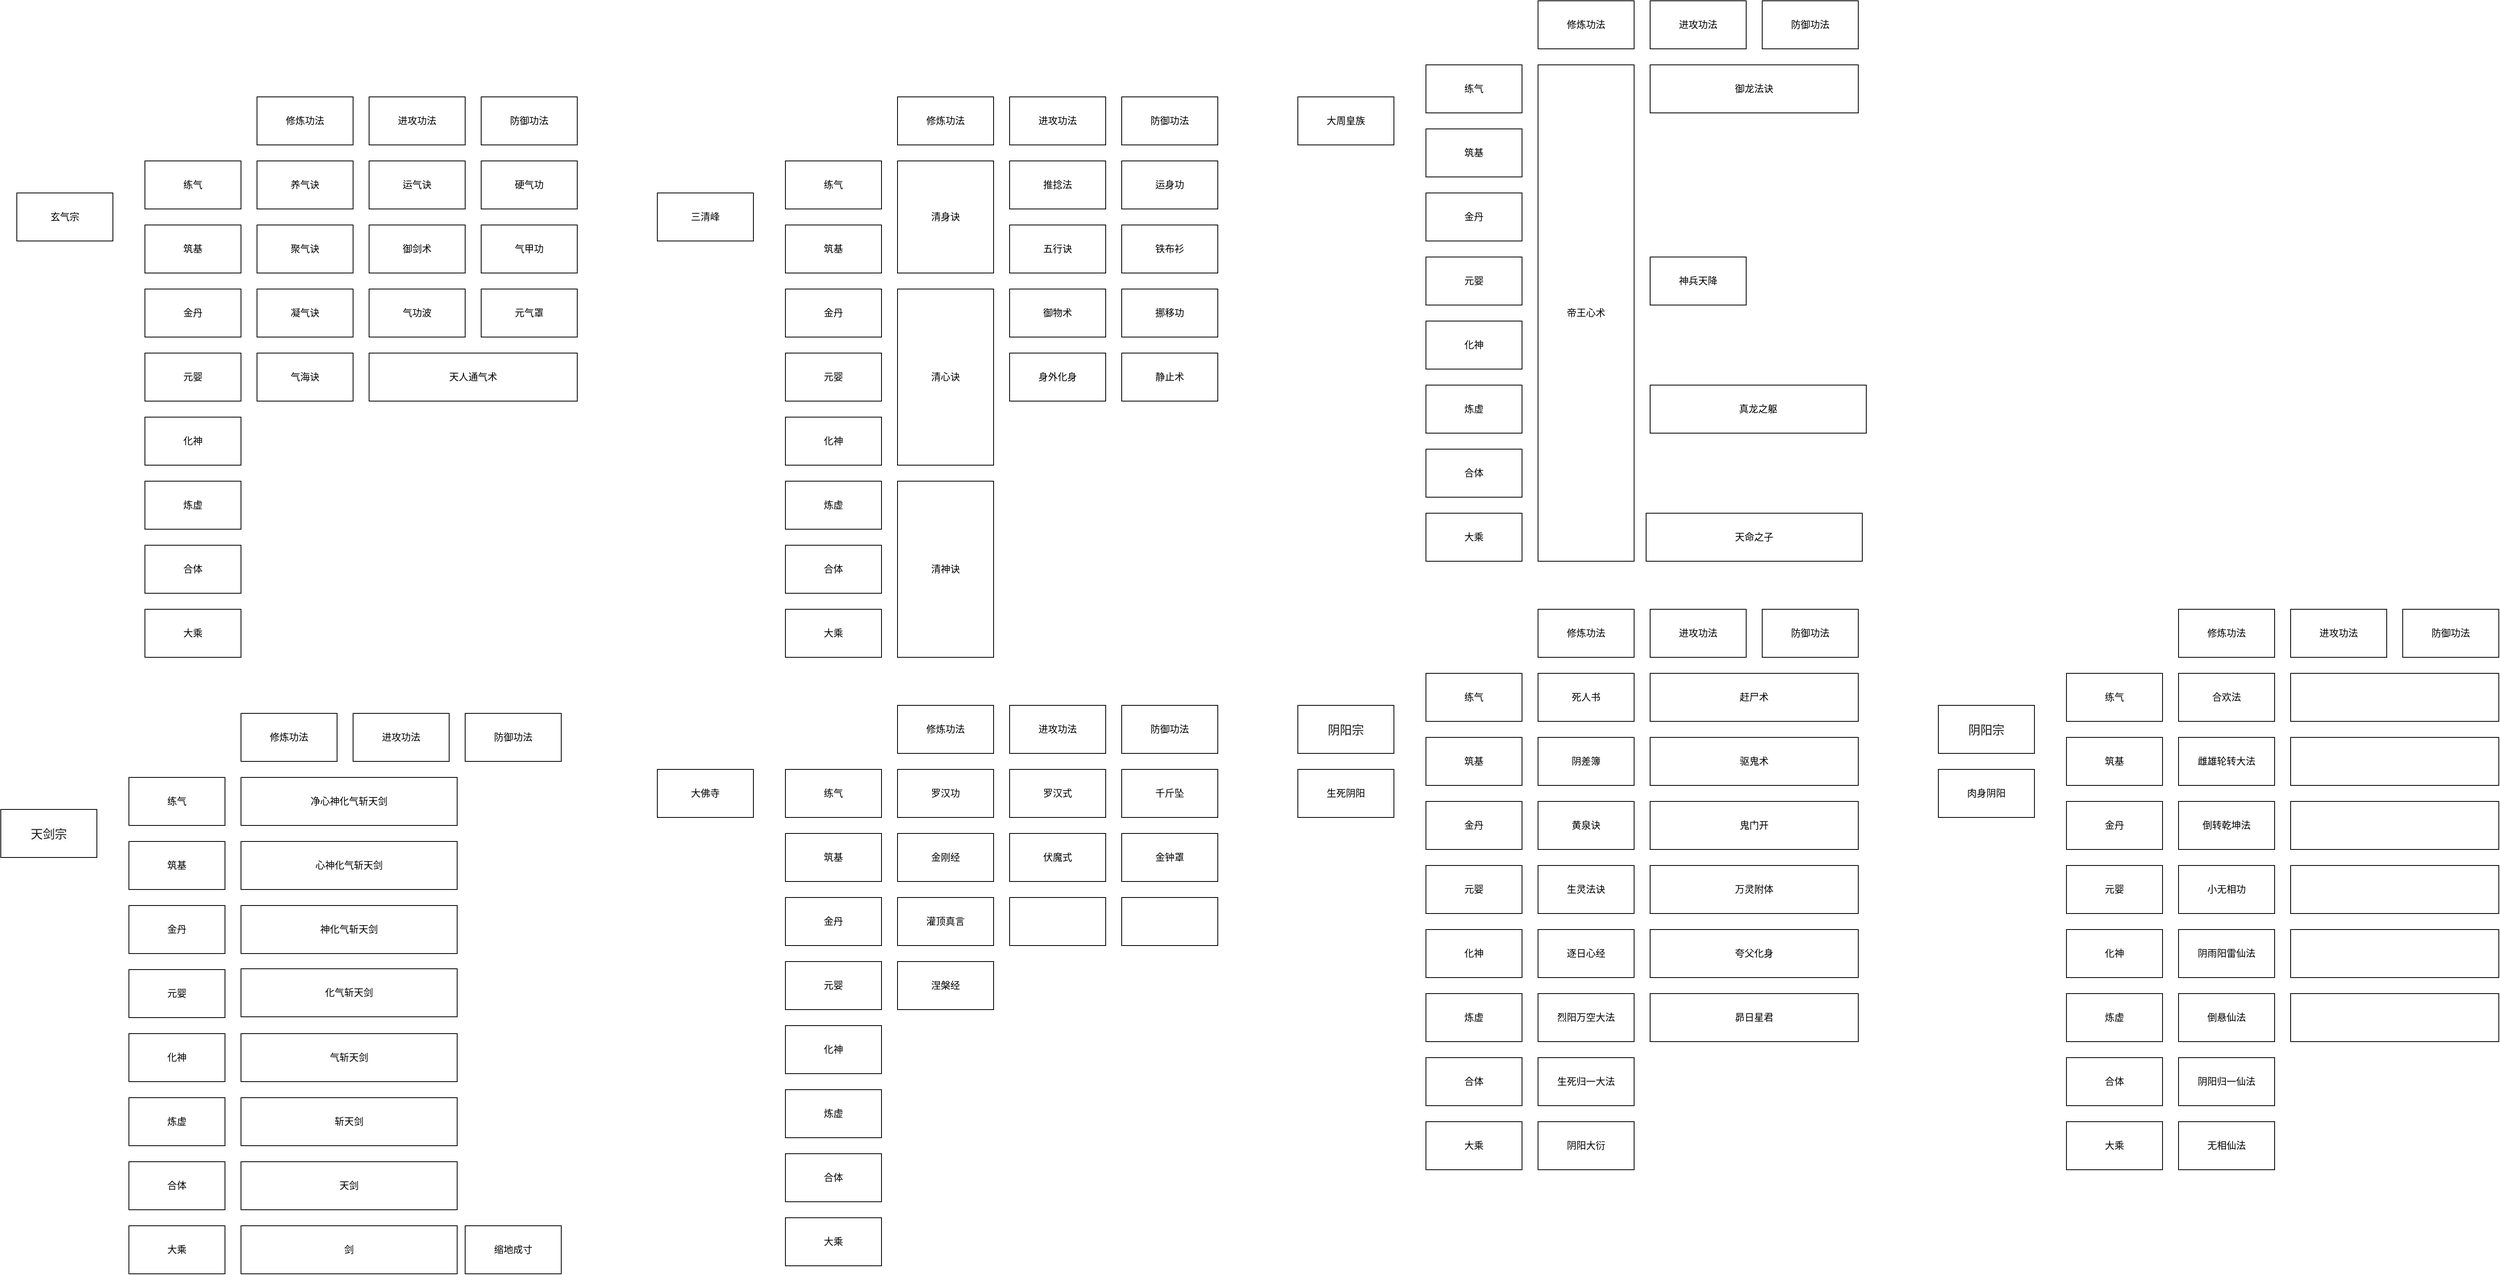 <mxfile version="16.5.1" type="device"><diagram id="92q2BWoxsPGrW1N8qf2C" name="第 1 页"><mxGraphModel dx="1929" dy="1914" grid="1" gridSize="10" guides="1" tooltips="1" connect="1" arrows="1" fold="1" page="1" pageScale="1" pageWidth="827" pageHeight="1169" math="0" shadow="0"><root><mxCell id="0"/><mxCell id="1" parent="0"/><mxCell id="Y3WGLjyM90ioVc8jtcTb-1" value="玄气宗" style="rounded=0;whiteSpace=wrap;html=1;" parent="1" vertex="1"><mxGeometry x="10" y="200" width="120" height="60" as="geometry"/></mxCell><mxCell id="Y3WGLjyM90ioVc8jtcTb-2" value="养气诀" style="rounded=0;whiteSpace=wrap;html=1;" parent="1" vertex="1"><mxGeometry x="310" y="160" width="120" height="60" as="geometry"/></mxCell><mxCell id="Y3WGLjyM90ioVc8jtcTb-3" value="修炼功法" style="rounded=0;whiteSpace=wrap;html=1;" parent="1" vertex="1"><mxGeometry x="310" y="80" width="120" height="60" as="geometry"/></mxCell><mxCell id="Y3WGLjyM90ioVc8jtcTb-4" value="进攻功法" style="rounded=0;whiteSpace=wrap;html=1;" parent="1" vertex="1"><mxGeometry x="450" y="80" width="120" height="60" as="geometry"/></mxCell><mxCell id="Y3WGLjyM90ioVc8jtcTb-5" value="凝气诀" style="rounded=0;whiteSpace=wrap;html=1;" parent="1" vertex="1"><mxGeometry x="310" y="320" width="120" height="60" as="geometry"/></mxCell><mxCell id="Y3WGLjyM90ioVc8jtcTb-6" value="运气诀" style="rounded=0;whiteSpace=wrap;html=1;" parent="1" vertex="1"><mxGeometry x="450" y="160" width="120" height="60" as="geometry"/></mxCell><mxCell id="Y3WGLjyM90ioVc8jtcTb-7" value="御剑术" style="rounded=0;whiteSpace=wrap;html=1;" parent="1" vertex="1"><mxGeometry x="450" y="240" width="120" height="60" as="geometry"/></mxCell><mxCell id="Y3WGLjyM90ioVc8jtcTb-8" value="聚气诀" style="rounded=0;whiteSpace=wrap;html=1;" parent="1" vertex="1"><mxGeometry x="310" y="240" width="120" height="60" as="geometry"/></mxCell><mxCell id="Y3WGLjyM90ioVc8jtcTb-9" value="气功波" style="rounded=0;whiteSpace=wrap;html=1;" parent="1" vertex="1"><mxGeometry x="450" y="320" width="120" height="60" as="geometry"/></mxCell><mxCell id="Y3WGLjyM90ioVc8jtcTb-16" value="炼虚" style="rounded=0;whiteSpace=wrap;html=1;" parent="1" vertex="1"><mxGeometry x="170" y="560" width="120" height="60" as="geometry"/></mxCell><mxCell id="Y3WGLjyM90ioVc8jtcTb-17" value="合体" style="rounded=0;whiteSpace=wrap;html=1;" parent="1" vertex="1"><mxGeometry x="170" y="640" width="120" height="60" as="geometry"/></mxCell><mxCell id="Y3WGLjyM90ioVc8jtcTb-18" value="大乘" style="rounded=0;whiteSpace=wrap;html=1;" parent="1" vertex="1"><mxGeometry x="170" y="720" width="120" height="60" as="geometry"/></mxCell><mxCell id="Y3WGLjyM90ioVc8jtcTb-19" value="练气" style="rounded=0;whiteSpace=wrap;html=1;" parent="1" vertex="1"><mxGeometry x="170" y="160" width="120" height="60" as="geometry"/></mxCell><mxCell id="Y3WGLjyM90ioVc8jtcTb-20" value="筑基" style="rounded=0;whiteSpace=wrap;html=1;" parent="1" vertex="1"><mxGeometry x="170" y="240" width="120" height="60" as="geometry"/></mxCell><mxCell id="Y3WGLjyM90ioVc8jtcTb-21" value="金丹" style="rounded=0;whiteSpace=wrap;html=1;" parent="1" vertex="1"><mxGeometry x="170" y="320" width="120" height="60" as="geometry"/></mxCell><mxCell id="Y3WGLjyM90ioVc8jtcTb-22" value="元婴" style="rounded=0;whiteSpace=wrap;html=1;" parent="1" vertex="1"><mxGeometry x="170" y="400" width="120" height="60" as="geometry"/></mxCell><mxCell id="Y3WGLjyM90ioVc8jtcTb-23" value="化神" style="rounded=0;whiteSpace=wrap;html=1;" parent="1" vertex="1"><mxGeometry x="170" y="480" width="120" height="60" as="geometry"/></mxCell><mxCell id="Y3WGLjyM90ioVc8jtcTb-28" value="气海诀" style="rounded=0;whiteSpace=wrap;html=1;" parent="1" vertex="1"><mxGeometry x="310" y="400" width="120" height="60" as="geometry"/></mxCell><mxCell id="Y3WGLjyM90ioVc8jtcTb-29" value="天人通气术" style="rounded=0;whiteSpace=wrap;html=1;" parent="1" vertex="1"><mxGeometry x="450" y="400" width="260" height="60" as="geometry"/></mxCell><mxCell id="Y3WGLjyM90ioVc8jtcTb-30" value="元气罩" style="rounded=0;whiteSpace=wrap;html=1;" parent="1" vertex="1"><mxGeometry x="590" y="320" width="120" height="60" as="geometry"/></mxCell><mxCell id="Y3WGLjyM90ioVc8jtcTb-31" value="硬气功" style="rounded=0;whiteSpace=wrap;html=1;" parent="1" vertex="1"><mxGeometry x="590" y="160" width="120" height="60" as="geometry"/></mxCell><mxCell id="Y3WGLjyM90ioVc8jtcTb-32" value="防御功法" style="rounded=0;whiteSpace=wrap;html=1;" parent="1" vertex="1"><mxGeometry x="590" y="80" width="120" height="60" as="geometry"/></mxCell><mxCell id="Y3WGLjyM90ioVc8jtcTb-33" value="气甲功" style="rounded=0;whiteSpace=wrap;html=1;" parent="1" vertex="1"><mxGeometry x="590" y="240" width="120" height="60" as="geometry"/></mxCell><mxCell id="Y3WGLjyM90ioVc8jtcTb-34" value="&lt;span style=&quot;color: rgb(29 , 28 , 29) ; font-size: 15px ; text-align: left ; background-color: rgb(248 , 248 , 248)&quot;&gt;天剑宗&lt;/span&gt;" style="rounded=0;whiteSpace=wrap;html=1;" parent="1" vertex="1"><mxGeometry x="-10" y="970" width="120" height="60" as="geometry"/></mxCell><mxCell id="Y3WGLjyM90ioVc8jtcTb-36" value="修炼功法" style="rounded=0;whiteSpace=wrap;html=1;" parent="1" vertex="1"><mxGeometry x="290" y="850" width="120" height="60" as="geometry"/></mxCell><mxCell id="Y3WGLjyM90ioVc8jtcTb-37" value="进攻功法" style="rounded=0;whiteSpace=wrap;html=1;" parent="1" vertex="1"><mxGeometry x="430" y="850" width="120" height="60" as="geometry"/></mxCell><mxCell id="Y3WGLjyM90ioVc8jtcTb-43" value="炼虚" style="rounded=0;whiteSpace=wrap;html=1;" parent="1" vertex="1"><mxGeometry x="150" y="1330" width="120" height="60" as="geometry"/></mxCell><mxCell id="Y3WGLjyM90ioVc8jtcTb-44" value="合体" style="rounded=0;whiteSpace=wrap;html=1;" parent="1" vertex="1"><mxGeometry x="150" y="1410" width="120" height="60" as="geometry"/></mxCell><mxCell id="Y3WGLjyM90ioVc8jtcTb-45" value="大乘" style="rounded=0;whiteSpace=wrap;html=1;" parent="1" vertex="1"><mxGeometry x="150" y="1490" width="120" height="60" as="geometry"/></mxCell><mxCell id="Y3WGLjyM90ioVc8jtcTb-46" value="练气" style="rounded=0;whiteSpace=wrap;html=1;" parent="1" vertex="1"><mxGeometry x="150" y="930" width="120" height="60" as="geometry"/></mxCell><mxCell id="Y3WGLjyM90ioVc8jtcTb-47" value="筑基" style="rounded=0;whiteSpace=wrap;html=1;" parent="1" vertex="1"><mxGeometry x="150" y="1010" width="120" height="60" as="geometry"/></mxCell><mxCell id="Y3WGLjyM90ioVc8jtcTb-48" value="金丹" style="rounded=0;whiteSpace=wrap;html=1;" parent="1" vertex="1"><mxGeometry x="150" y="1090" width="120" height="60" as="geometry"/></mxCell><mxCell id="Y3WGLjyM90ioVc8jtcTb-49" value="元婴" style="rounded=0;whiteSpace=wrap;html=1;" parent="1" vertex="1"><mxGeometry x="150" y="1170" width="120" height="60" as="geometry"/></mxCell><mxCell id="Y3WGLjyM90ioVc8jtcTb-50" value="化神" style="rounded=0;whiteSpace=wrap;html=1;" parent="1" vertex="1"><mxGeometry x="150" y="1250" width="120" height="60" as="geometry"/></mxCell><mxCell id="Y3WGLjyM90ioVc8jtcTb-55" value="防御功法" style="rounded=0;whiteSpace=wrap;html=1;" parent="1" vertex="1"><mxGeometry x="570" y="850" width="120" height="60" as="geometry"/></mxCell><mxCell id="Y3WGLjyM90ioVc8jtcTb-57" value="剑" style="rounded=0;whiteSpace=wrap;html=1;" parent="1" vertex="1"><mxGeometry x="290" y="1490" width="270" height="60" as="geometry"/></mxCell><mxCell id="Y3WGLjyM90ioVc8jtcTb-58" value="天剑" style="rounded=0;whiteSpace=wrap;html=1;" parent="1" vertex="1"><mxGeometry x="290" y="1410" width="270" height="60" as="geometry"/></mxCell><mxCell id="Y3WGLjyM90ioVc8jtcTb-59" value="斩天剑" style="rounded=0;whiteSpace=wrap;html=1;" parent="1" vertex="1"><mxGeometry x="290" y="1330" width="270" height="60" as="geometry"/></mxCell><mxCell id="Y3WGLjyM90ioVc8jtcTb-60" value="气斩天剑" style="rounded=0;whiteSpace=wrap;html=1;" parent="1" vertex="1"><mxGeometry x="290" y="1250" width="270" height="60" as="geometry"/></mxCell><mxCell id="Y3WGLjyM90ioVc8jtcTb-61" value="化气斩天剑" style="rounded=0;whiteSpace=wrap;html=1;" parent="1" vertex="1"><mxGeometry x="290" y="1169" width="270" height="60" as="geometry"/></mxCell><mxCell id="Y3WGLjyM90ioVc8jtcTb-62" value="神化气斩天剑" style="rounded=0;whiteSpace=wrap;html=1;" parent="1" vertex="1"><mxGeometry x="290" y="1090" width="270" height="60" as="geometry"/></mxCell><mxCell id="Y3WGLjyM90ioVc8jtcTb-64" value="心神化气斩天剑" style="rounded=0;whiteSpace=wrap;html=1;" parent="1" vertex="1"><mxGeometry x="290" y="1010" width="270" height="60" as="geometry"/></mxCell><mxCell id="Y3WGLjyM90ioVc8jtcTb-65" value="净心神化气斩天剑" style="rounded=0;whiteSpace=wrap;html=1;" parent="1" vertex="1"><mxGeometry x="290" y="930" width="270" height="60" as="geometry"/></mxCell><mxCell id="Y3WGLjyM90ioVc8jtcTb-66" value="三清峰" style="rounded=0;whiteSpace=wrap;html=1;" parent="1" vertex="1"><mxGeometry x="810" y="200" width="120" height="60" as="geometry"/></mxCell><mxCell id="Y3WGLjyM90ioVc8jtcTb-67" value="清身诀" style="rounded=0;whiteSpace=wrap;html=1;" parent="1" vertex="1"><mxGeometry x="1110" y="160" width="120" height="140" as="geometry"/></mxCell><mxCell id="Y3WGLjyM90ioVc8jtcTb-68" value="修炼功法" style="rounded=0;whiteSpace=wrap;html=1;" parent="1" vertex="1"><mxGeometry x="1110" y="80" width="120" height="60" as="geometry"/></mxCell><mxCell id="Y3WGLjyM90ioVc8jtcTb-69" value="进攻功法" style="rounded=0;whiteSpace=wrap;html=1;" parent="1" vertex="1"><mxGeometry x="1250" y="80" width="120" height="60" as="geometry"/></mxCell><mxCell id="Y3WGLjyM90ioVc8jtcTb-75" value="炼虚" style="rounded=0;whiteSpace=wrap;html=1;" parent="1" vertex="1"><mxGeometry x="970" y="560" width="120" height="60" as="geometry"/></mxCell><mxCell id="Y3WGLjyM90ioVc8jtcTb-76" value="合体" style="rounded=0;whiteSpace=wrap;html=1;" parent="1" vertex="1"><mxGeometry x="970" y="640" width="120" height="60" as="geometry"/></mxCell><mxCell id="Y3WGLjyM90ioVc8jtcTb-77" value="大乘" style="rounded=0;whiteSpace=wrap;html=1;" parent="1" vertex="1"><mxGeometry x="970" y="720" width="120" height="60" as="geometry"/></mxCell><mxCell id="Y3WGLjyM90ioVc8jtcTb-78" value="练气" style="rounded=0;whiteSpace=wrap;html=1;" parent="1" vertex="1"><mxGeometry x="970" y="160" width="120" height="60" as="geometry"/></mxCell><mxCell id="Y3WGLjyM90ioVc8jtcTb-79" value="筑基" style="rounded=0;whiteSpace=wrap;html=1;" parent="1" vertex="1"><mxGeometry x="970" y="240" width="120" height="60" as="geometry"/></mxCell><mxCell id="Y3WGLjyM90ioVc8jtcTb-80" value="金丹" style="rounded=0;whiteSpace=wrap;html=1;" parent="1" vertex="1"><mxGeometry x="970" y="320" width="120" height="60" as="geometry"/></mxCell><mxCell id="Y3WGLjyM90ioVc8jtcTb-81" value="元婴" style="rounded=0;whiteSpace=wrap;html=1;" parent="1" vertex="1"><mxGeometry x="970" y="400" width="120" height="60" as="geometry"/></mxCell><mxCell id="Y3WGLjyM90ioVc8jtcTb-82" value="化神" style="rounded=0;whiteSpace=wrap;html=1;" parent="1" vertex="1"><mxGeometry x="970" y="480" width="120" height="60" as="geometry"/></mxCell><mxCell id="Y3WGLjyM90ioVc8jtcTb-83" value="清心诀" style="rounded=0;whiteSpace=wrap;html=1;" parent="1" vertex="1"><mxGeometry x="1110" y="320" width="120" height="220" as="geometry"/></mxCell><mxCell id="Y3WGLjyM90ioVc8jtcTb-87" value="防御功法" style="rounded=0;whiteSpace=wrap;html=1;" parent="1" vertex="1"><mxGeometry x="1390" y="80" width="120" height="60" as="geometry"/></mxCell><mxCell id="Y3WGLjyM90ioVc8jtcTb-89" value="清神诀" style="rounded=0;whiteSpace=wrap;html=1;" parent="1" vertex="1"><mxGeometry x="1110" y="560" width="120" height="220" as="geometry"/></mxCell><mxCell id="Y3WGLjyM90ioVc8jtcTb-90" value="推捻法" style="rounded=0;whiteSpace=wrap;html=1;" parent="1" vertex="1"><mxGeometry x="1250" y="160" width="120" height="60" as="geometry"/></mxCell><mxCell id="Y3WGLjyM90ioVc8jtcTb-91" value="运身功" style="rounded=0;whiteSpace=wrap;html=1;" parent="1" vertex="1"><mxGeometry x="1390" y="160" width="120" height="60" as="geometry"/></mxCell><mxCell id="Y3WGLjyM90ioVc8jtcTb-92" value="五行诀" style="rounded=0;whiteSpace=wrap;html=1;" parent="1" vertex="1"><mxGeometry x="1250" y="240" width="120" height="60" as="geometry"/></mxCell><mxCell id="Y3WGLjyM90ioVc8jtcTb-93" value="铁布衫" style="rounded=0;whiteSpace=wrap;html=1;" parent="1" vertex="1"><mxGeometry x="1390" y="240" width="120" height="60" as="geometry"/></mxCell><mxCell id="Y3WGLjyM90ioVc8jtcTb-94" value="御物术" style="rounded=0;whiteSpace=wrap;html=1;" parent="1" vertex="1"><mxGeometry x="1250" y="320" width="120" height="60" as="geometry"/></mxCell><mxCell id="Y3WGLjyM90ioVc8jtcTb-95" value="挪移功" style="rounded=0;whiteSpace=wrap;html=1;" parent="1" vertex="1"><mxGeometry x="1390" y="320" width="120" height="60" as="geometry"/></mxCell><mxCell id="Y3WGLjyM90ioVc8jtcTb-96" value="身外化身" style="rounded=0;whiteSpace=wrap;html=1;" parent="1" vertex="1"><mxGeometry x="1250" y="400" width="120" height="60" as="geometry"/></mxCell><mxCell id="Y3WGLjyM90ioVc8jtcTb-97" value="静止术" style="rounded=0;whiteSpace=wrap;html=1;" parent="1" vertex="1"><mxGeometry x="1390" y="400" width="120" height="60" as="geometry"/></mxCell><mxCell id="Y3WGLjyM90ioVc8jtcTb-98" value="大佛寺" style="rounded=0;whiteSpace=wrap;html=1;" parent="1" vertex="1"><mxGeometry x="810" y="920" width="120" height="60" as="geometry"/></mxCell><mxCell id="Y3WGLjyM90ioVc8jtcTb-100" value="修炼功法" style="rounded=0;whiteSpace=wrap;html=1;" parent="1" vertex="1"><mxGeometry x="1110" y="840" width="120" height="60" as="geometry"/></mxCell><mxCell id="Y3WGLjyM90ioVc8jtcTb-101" value="进攻功法" style="rounded=0;whiteSpace=wrap;html=1;" parent="1" vertex="1"><mxGeometry x="1250" y="840" width="120" height="60" as="geometry"/></mxCell><mxCell id="Y3WGLjyM90ioVc8jtcTb-107" value="炼虚" style="rounded=0;whiteSpace=wrap;html=1;" parent="1" vertex="1"><mxGeometry x="970" y="1320" width="120" height="60" as="geometry"/></mxCell><mxCell id="Y3WGLjyM90ioVc8jtcTb-108" value="合体" style="rounded=0;whiteSpace=wrap;html=1;" parent="1" vertex="1"><mxGeometry x="970" y="1400" width="120" height="60" as="geometry"/></mxCell><mxCell id="Y3WGLjyM90ioVc8jtcTb-109" value="大乘" style="rounded=0;whiteSpace=wrap;html=1;" parent="1" vertex="1"><mxGeometry x="970" y="1480" width="120" height="60" as="geometry"/></mxCell><mxCell id="Y3WGLjyM90ioVc8jtcTb-110" value="练气" style="rounded=0;whiteSpace=wrap;html=1;" parent="1" vertex="1"><mxGeometry x="970" y="920" width="120" height="60" as="geometry"/></mxCell><mxCell id="Y3WGLjyM90ioVc8jtcTb-111" value="筑基" style="rounded=0;whiteSpace=wrap;html=1;" parent="1" vertex="1"><mxGeometry x="970" y="1000" width="120" height="60" as="geometry"/></mxCell><mxCell id="Y3WGLjyM90ioVc8jtcTb-112" value="金丹" style="rounded=0;whiteSpace=wrap;html=1;" parent="1" vertex="1"><mxGeometry x="970" y="1080" width="120" height="60" as="geometry"/></mxCell><mxCell id="Y3WGLjyM90ioVc8jtcTb-113" value="元婴" style="rounded=0;whiteSpace=wrap;html=1;" parent="1" vertex="1"><mxGeometry x="970" y="1160" width="120" height="60" as="geometry"/></mxCell><mxCell id="Y3WGLjyM90ioVc8jtcTb-114" value="化神" style="rounded=0;whiteSpace=wrap;html=1;" parent="1" vertex="1"><mxGeometry x="970" y="1240" width="120" height="60" as="geometry"/></mxCell><mxCell id="Y3WGLjyM90ioVc8jtcTb-119" value="防御功法" style="rounded=0;whiteSpace=wrap;html=1;" parent="1" vertex="1"><mxGeometry x="1390" y="840" width="120" height="60" as="geometry"/></mxCell><mxCell id="Y3WGLjyM90ioVc8jtcTb-121" value="罗汉功" style="rounded=0;whiteSpace=wrap;html=1;" parent="1" vertex="1"><mxGeometry x="1110" y="920" width="120" height="60" as="geometry"/></mxCell><mxCell id="Y3WGLjyM90ioVc8jtcTb-122" value="金刚经" style="rounded=0;whiteSpace=wrap;html=1;" parent="1" vertex="1"><mxGeometry x="1110" y="1000" width="120" height="60" as="geometry"/></mxCell><mxCell id="Y3WGLjyM90ioVc8jtcTb-123" value="灌顶真言" style="rounded=0;whiteSpace=wrap;html=1;" parent="1" vertex="1"><mxGeometry x="1110" y="1080" width="120" height="60" as="geometry"/></mxCell><mxCell id="Y3WGLjyM90ioVc8jtcTb-124" value="涅槃经" style="rounded=0;whiteSpace=wrap;html=1;" parent="1" vertex="1"><mxGeometry x="1110" y="1160" width="120" height="60" as="geometry"/></mxCell><mxCell id="Y3WGLjyM90ioVc8jtcTb-125" value="罗汉式" style="rounded=0;whiteSpace=wrap;html=1;" parent="1" vertex="1"><mxGeometry x="1250" y="920" width="120" height="60" as="geometry"/></mxCell><mxCell id="Y3WGLjyM90ioVc8jtcTb-126" value="金钟罩" style="rounded=0;whiteSpace=wrap;html=1;" parent="1" vertex="1"><mxGeometry x="1390" y="1000" width="120" height="60" as="geometry"/></mxCell><mxCell id="Y3WGLjyM90ioVc8jtcTb-127" value="千斤坠" style="rounded=0;whiteSpace=wrap;html=1;" parent="1" vertex="1"><mxGeometry x="1390" y="920" width="120" height="60" as="geometry"/></mxCell><mxCell id="Y3WGLjyM90ioVc8jtcTb-128" value="伏魔式" style="rounded=0;whiteSpace=wrap;html=1;" parent="1" vertex="1"><mxGeometry x="1250" y="1000" width="120" height="60" as="geometry"/></mxCell><mxCell id="Y3WGLjyM90ioVc8jtcTb-129" value="" style="rounded=0;whiteSpace=wrap;html=1;" parent="1" vertex="1"><mxGeometry x="1250" y="1080" width="120" height="60" as="geometry"/></mxCell><mxCell id="Y3WGLjyM90ioVc8jtcTb-130" value="" style="rounded=0;whiteSpace=wrap;html=1;" parent="1" vertex="1"><mxGeometry x="1390" y="1080" width="120" height="60" as="geometry"/></mxCell><mxCell id="Y3WGLjyM90ioVc8jtcTb-131" value="大周皇族" style="rounded=0;whiteSpace=wrap;html=1;" parent="1" vertex="1"><mxGeometry x="1610" y="80" width="120" height="60" as="geometry"/></mxCell><mxCell id="Y3WGLjyM90ioVc8jtcTb-133" value="修炼功法" style="rounded=0;whiteSpace=wrap;html=1;" parent="1" vertex="1"><mxGeometry x="1910" y="-40" width="120" height="60" as="geometry"/></mxCell><mxCell id="Y3WGLjyM90ioVc8jtcTb-134" value="进攻功法" style="rounded=0;whiteSpace=wrap;html=1;" parent="1" vertex="1"><mxGeometry x="2050" y="-40" width="120" height="60" as="geometry"/></mxCell><mxCell id="Y3WGLjyM90ioVc8jtcTb-140" value="炼虚" style="rounded=0;whiteSpace=wrap;html=1;" parent="1" vertex="1"><mxGeometry x="1770" y="440" width="120" height="60" as="geometry"/></mxCell><mxCell id="Y3WGLjyM90ioVc8jtcTb-141" value="合体" style="rounded=0;whiteSpace=wrap;html=1;" parent="1" vertex="1"><mxGeometry x="1770" y="520" width="120" height="60" as="geometry"/></mxCell><mxCell id="Y3WGLjyM90ioVc8jtcTb-142" value="大乘" style="rounded=0;whiteSpace=wrap;html=1;" parent="1" vertex="1"><mxGeometry x="1770" y="600" width="120" height="60" as="geometry"/></mxCell><mxCell id="Y3WGLjyM90ioVc8jtcTb-143" value="练气" style="rounded=0;whiteSpace=wrap;html=1;" parent="1" vertex="1"><mxGeometry x="1770" y="40" width="120" height="60" as="geometry"/></mxCell><mxCell id="Y3WGLjyM90ioVc8jtcTb-144" value="筑基" style="rounded=0;whiteSpace=wrap;html=1;" parent="1" vertex="1"><mxGeometry x="1770" y="120" width="120" height="60" as="geometry"/></mxCell><mxCell id="Y3WGLjyM90ioVc8jtcTb-145" value="金丹" style="rounded=0;whiteSpace=wrap;html=1;" parent="1" vertex="1"><mxGeometry x="1770" y="200" width="120" height="60" as="geometry"/></mxCell><mxCell id="Y3WGLjyM90ioVc8jtcTb-146" value="元婴" style="rounded=0;whiteSpace=wrap;html=1;" parent="1" vertex="1"><mxGeometry x="1770" y="280" width="120" height="60" as="geometry"/></mxCell><mxCell id="Y3WGLjyM90ioVc8jtcTb-147" value="化神" style="rounded=0;whiteSpace=wrap;html=1;" parent="1" vertex="1"><mxGeometry x="1770" y="360" width="120" height="60" as="geometry"/></mxCell><mxCell id="Y3WGLjyM90ioVc8jtcTb-152" value="防御功法" style="rounded=0;whiteSpace=wrap;html=1;" parent="1" vertex="1"><mxGeometry x="2190" y="-40" width="120" height="60" as="geometry"/></mxCell><mxCell id="Y3WGLjyM90ioVc8jtcTb-154" value="帝王心术" style="rounded=0;whiteSpace=wrap;html=1;" parent="1" vertex="1"><mxGeometry x="1910" y="40" width="120" height="620" as="geometry"/></mxCell><mxCell id="Y3WGLjyM90ioVc8jtcTb-155" value="御龙法诀" style="rounded=0;whiteSpace=wrap;html=1;" parent="1" vertex="1"><mxGeometry x="2050" y="40" width="260" height="60" as="geometry"/></mxCell><mxCell id="Y3WGLjyM90ioVc8jtcTb-156" value="神兵天降" style="rounded=0;whiteSpace=wrap;html=1;" parent="1" vertex="1"><mxGeometry x="2050" y="280" width="120" height="60" as="geometry"/></mxCell><mxCell id="Y3WGLjyM90ioVc8jtcTb-157" value="真龙之躯" style="rounded=0;whiteSpace=wrap;html=1;" parent="1" vertex="1"><mxGeometry x="2050" y="440" width="270" height="60" as="geometry"/></mxCell><mxCell id="Y3WGLjyM90ioVc8jtcTb-158" value="天命之子" style="rounded=0;whiteSpace=wrap;html=1;" parent="1" vertex="1"><mxGeometry x="2045" y="600" width="270" height="60" as="geometry"/></mxCell><mxCell id="Y3WGLjyM90ioVc8jtcTb-159" value="&lt;span style=&quot;color: rgb(29 , 28 , 29) ; font-size: 15px ; text-align: left ; background-color: rgb(248 , 248 , 248)&quot;&gt;阴阳宗&lt;/span&gt;" style="rounded=0;whiteSpace=wrap;html=1;" parent="1" vertex="1"><mxGeometry x="1610" y="840" width="120" height="60" as="geometry"/></mxCell><mxCell id="Y3WGLjyM90ioVc8jtcTb-160" value="修炼功法" style="rounded=0;whiteSpace=wrap;html=1;" parent="1" vertex="1"><mxGeometry x="1910" y="720" width="120" height="60" as="geometry"/></mxCell><mxCell id="Y3WGLjyM90ioVc8jtcTb-161" value="进攻功法" style="rounded=0;whiteSpace=wrap;html=1;" parent="1" vertex="1"><mxGeometry x="2050" y="720" width="120" height="60" as="geometry"/></mxCell><mxCell id="Y3WGLjyM90ioVc8jtcTb-162" value="炼虚" style="rounded=0;whiteSpace=wrap;html=1;" parent="1" vertex="1"><mxGeometry x="1770" y="1200" width="120" height="60" as="geometry"/></mxCell><mxCell id="Y3WGLjyM90ioVc8jtcTb-163" value="合体" style="rounded=0;whiteSpace=wrap;html=1;" parent="1" vertex="1"><mxGeometry x="1770" y="1280" width="120" height="60" as="geometry"/></mxCell><mxCell id="Y3WGLjyM90ioVc8jtcTb-164" value="大乘" style="rounded=0;whiteSpace=wrap;html=1;" parent="1" vertex="1"><mxGeometry x="1770" y="1360" width="120" height="60" as="geometry"/></mxCell><mxCell id="Y3WGLjyM90ioVc8jtcTb-165" value="练气" style="rounded=0;whiteSpace=wrap;html=1;" parent="1" vertex="1"><mxGeometry x="1770" y="800" width="120" height="60" as="geometry"/></mxCell><mxCell id="Y3WGLjyM90ioVc8jtcTb-166" value="筑基" style="rounded=0;whiteSpace=wrap;html=1;" parent="1" vertex="1"><mxGeometry x="1770" y="880" width="120" height="60" as="geometry"/></mxCell><mxCell id="Y3WGLjyM90ioVc8jtcTb-167" value="金丹" style="rounded=0;whiteSpace=wrap;html=1;" parent="1" vertex="1"><mxGeometry x="1770" y="960" width="120" height="60" as="geometry"/></mxCell><mxCell id="Y3WGLjyM90ioVc8jtcTb-168" value="元婴" style="rounded=0;whiteSpace=wrap;html=1;" parent="1" vertex="1"><mxGeometry x="1770" y="1040" width="120" height="60" as="geometry"/></mxCell><mxCell id="Y3WGLjyM90ioVc8jtcTb-169" value="化神" style="rounded=0;whiteSpace=wrap;html=1;" parent="1" vertex="1"><mxGeometry x="1770" y="1120" width="120" height="60" as="geometry"/></mxCell><mxCell id="Y3WGLjyM90ioVc8jtcTb-170" value="防御功法" style="rounded=0;whiteSpace=wrap;html=1;" parent="1" vertex="1"><mxGeometry x="2190" y="720" width="120" height="60" as="geometry"/></mxCell><mxCell id="Y3WGLjyM90ioVc8jtcTb-177" value="死人书" style="rounded=0;whiteSpace=wrap;html=1;" parent="1" vertex="1"><mxGeometry x="1910" y="800" width="120" height="60" as="geometry"/></mxCell><mxCell id="Y3WGLjyM90ioVc8jtcTb-178" value="阴差簿" style="rounded=0;whiteSpace=wrap;html=1;" parent="1" vertex="1"><mxGeometry x="1910" y="880" width="120" height="60" as="geometry"/></mxCell><mxCell id="Y3WGLjyM90ioVc8jtcTb-179" value="黄泉诀" style="rounded=0;whiteSpace=wrap;html=1;" parent="1" vertex="1"><mxGeometry x="1910" y="960" width="120" height="60" as="geometry"/></mxCell><mxCell id="Y3WGLjyM90ioVc8jtcTb-180" value="生灵法诀" style="rounded=0;whiteSpace=wrap;html=1;" parent="1" vertex="1"><mxGeometry x="1910" y="1040" width="120" height="60" as="geometry"/></mxCell><mxCell id="Y3WGLjyM90ioVc8jtcTb-181" value="逐日心经" style="rounded=0;whiteSpace=wrap;html=1;" parent="1" vertex="1"><mxGeometry x="1910" y="1120" width="120" height="60" as="geometry"/></mxCell><mxCell id="Y3WGLjyM90ioVc8jtcTb-182" value="阴阳大衍" style="rounded=0;whiteSpace=wrap;html=1;" parent="1" vertex="1"><mxGeometry x="1910" y="1360" width="120" height="60" as="geometry"/></mxCell><mxCell id="Y3WGLjyM90ioVc8jtcTb-183" value="生死归一大法" style="rounded=0;whiteSpace=wrap;html=1;" parent="1" vertex="1"><mxGeometry x="1910" y="1280" width="120" height="60" as="geometry"/></mxCell><mxCell id="Y3WGLjyM90ioVc8jtcTb-184" value="烈阳万空大法" style="rounded=0;whiteSpace=wrap;html=1;" parent="1" vertex="1"><mxGeometry x="1910" y="1200" width="120" height="60" as="geometry"/></mxCell><mxCell id="ua_QO4-oeAUR57HjA9Hb-1" value="生死阴阳" style="rounded=0;whiteSpace=wrap;html=1;" parent="1" vertex="1"><mxGeometry x="1610" y="920" width="120" height="60" as="geometry"/></mxCell><mxCell id="ua_QO4-oeAUR57HjA9Hb-2" value="赶尸术" style="rounded=0;whiteSpace=wrap;html=1;" parent="1" vertex="1"><mxGeometry x="2050" y="800" width="260" height="60" as="geometry"/></mxCell><mxCell id="ua_QO4-oeAUR57HjA9Hb-4" value="驱鬼术" style="rounded=0;whiteSpace=wrap;html=1;" parent="1" vertex="1"><mxGeometry x="2050" y="880" width="260" height="60" as="geometry"/></mxCell><mxCell id="ua_QO4-oeAUR57HjA9Hb-6" value="鬼门开" style="rounded=0;whiteSpace=wrap;html=1;" parent="1" vertex="1"><mxGeometry x="2050" y="960" width="260" height="60" as="geometry"/></mxCell><mxCell id="ua_QO4-oeAUR57HjA9Hb-7" value="万灵附体" style="rounded=0;whiteSpace=wrap;html=1;" parent="1" vertex="1"><mxGeometry x="2050" y="1040" width="260" height="60" as="geometry"/></mxCell><mxCell id="ua_QO4-oeAUR57HjA9Hb-8" value="夸父化身" style="rounded=0;whiteSpace=wrap;html=1;" parent="1" vertex="1"><mxGeometry x="2050" y="1120" width="260" height="60" as="geometry"/></mxCell><mxCell id="ua_QO4-oeAUR57HjA9Hb-9" value="昴日星君" style="rounded=0;whiteSpace=wrap;html=1;" parent="1" vertex="1"><mxGeometry x="2050" y="1200" width="260" height="60" as="geometry"/></mxCell><mxCell id="ua_QO4-oeAUR57HjA9Hb-11" value="&lt;span style=&quot;color: rgb(29 , 28 , 29) ; font-size: 15px ; text-align: left ; background-color: rgb(248 , 248 , 248)&quot;&gt;阴阳宗&lt;/span&gt;" style="rounded=0;whiteSpace=wrap;html=1;" parent="1" vertex="1"><mxGeometry x="2410" y="840" width="120" height="60" as="geometry"/></mxCell><mxCell id="ua_QO4-oeAUR57HjA9Hb-12" value="修炼功法" style="rounded=0;whiteSpace=wrap;html=1;" parent="1" vertex="1"><mxGeometry x="2710" y="720" width="120" height="60" as="geometry"/></mxCell><mxCell id="ua_QO4-oeAUR57HjA9Hb-13" value="进攻功法" style="rounded=0;whiteSpace=wrap;html=1;" parent="1" vertex="1"><mxGeometry x="2850" y="720" width="120" height="60" as="geometry"/></mxCell><mxCell id="ua_QO4-oeAUR57HjA9Hb-14" value="炼虚" style="rounded=0;whiteSpace=wrap;html=1;" parent="1" vertex="1"><mxGeometry x="2570" y="1200" width="120" height="60" as="geometry"/></mxCell><mxCell id="ua_QO4-oeAUR57HjA9Hb-15" value="合体" style="rounded=0;whiteSpace=wrap;html=1;" parent="1" vertex="1"><mxGeometry x="2570" y="1280" width="120" height="60" as="geometry"/></mxCell><mxCell id="ua_QO4-oeAUR57HjA9Hb-16" value="大乘" style="rounded=0;whiteSpace=wrap;html=1;" parent="1" vertex="1"><mxGeometry x="2570" y="1360" width="120" height="60" as="geometry"/></mxCell><mxCell id="ua_QO4-oeAUR57HjA9Hb-17" value="练气" style="rounded=0;whiteSpace=wrap;html=1;" parent="1" vertex="1"><mxGeometry x="2570" y="800" width="120" height="60" as="geometry"/></mxCell><mxCell id="ua_QO4-oeAUR57HjA9Hb-18" value="筑基" style="rounded=0;whiteSpace=wrap;html=1;" parent="1" vertex="1"><mxGeometry x="2570" y="880" width="120" height="60" as="geometry"/></mxCell><mxCell id="ua_QO4-oeAUR57HjA9Hb-19" value="金丹" style="rounded=0;whiteSpace=wrap;html=1;" parent="1" vertex="1"><mxGeometry x="2570" y="960" width="120" height="60" as="geometry"/></mxCell><mxCell id="ua_QO4-oeAUR57HjA9Hb-20" value="元婴" style="rounded=0;whiteSpace=wrap;html=1;" parent="1" vertex="1"><mxGeometry x="2570" y="1040" width="120" height="60" as="geometry"/></mxCell><mxCell id="ua_QO4-oeAUR57HjA9Hb-21" value="化神" style="rounded=0;whiteSpace=wrap;html=1;" parent="1" vertex="1"><mxGeometry x="2570" y="1120" width="120" height="60" as="geometry"/></mxCell><mxCell id="ua_QO4-oeAUR57HjA9Hb-22" value="防御功法" style="rounded=0;whiteSpace=wrap;html=1;" parent="1" vertex="1"><mxGeometry x="2990" y="720" width="120" height="60" as="geometry"/></mxCell><mxCell id="ua_QO4-oeAUR57HjA9Hb-23" value="合欢法" style="rounded=0;whiteSpace=wrap;html=1;" parent="1" vertex="1"><mxGeometry x="2710" y="800" width="120" height="60" as="geometry"/></mxCell><mxCell id="ua_QO4-oeAUR57HjA9Hb-24" value="雌雄轮转大法" style="rounded=0;whiteSpace=wrap;html=1;" parent="1" vertex="1"><mxGeometry x="2710" y="880" width="120" height="60" as="geometry"/></mxCell><mxCell id="ua_QO4-oeAUR57HjA9Hb-25" value="阴雨阳雷仙法" style="rounded=0;whiteSpace=wrap;html=1;" parent="1" vertex="1"><mxGeometry x="2710" y="1120" width="120" height="60" as="geometry"/></mxCell><mxCell id="ua_QO4-oeAUR57HjA9Hb-26" value="无相仙法" style="rounded=0;whiteSpace=wrap;html=1;" parent="1" vertex="1"><mxGeometry x="2710" y="1360" width="120" height="60" as="geometry"/></mxCell><mxCell id="ua_QO4-oeAUR57HjA9Hb-27" value="倒转乾坤法" style="rounded=0;whiteSpace=wrap;html=1;" parent="1" vertex="1"><mxGeometry x="2710" y="960" width="120" height="60" as="geometry"/></mxCell><mxCell id="ua_QO4-oeAUR57HjA9Hb-28" value="小无相功" style="rounded=0;whiteSpace=wrap;html=1;" parent="1" vertex="1"><mxGeometry x="2710" y="1040" width="120" height="60" as="geometry"/></mxCell><mxCell id="ua_QO4-oeAUR57HjA9Hb-29" value="&lt;span&gt;阴阳归一仙法&lt;/span&gt;" style="rounded=0;whiteSpace=wrap;html=1;" parent="1" vertex="1"><mxGeometry x="2710" y="1280" width="120" height="60" as="geometry"/></mxCell><mxCell id="ua_QO4-oeAUR57HjA9Hb-30" value="倒悬仙法" style="rounded=0;whiteSpace=wrap;html=1;" parent="1" vertex="1"><mxGeometry x="2710" y="1200" width="120" height="60" as="geometry"/></mxCell><mxCell id="ua_QO4-oeAUR57HjA9Hb-31" value="肉身阴阳" style="rounded=0;whiteSpace=wrap;html=1;" parent="1" vertex="1"><mxGeometry x="2410" y="920" width="120" height="60" as="geometry"/></mxCell><mxCell id="ua_QO4-oeAUR57HjA9Hb-32" value="" style="rounded=0;whiteSpace=wrap;html=1;" parent="1" vertex="1"><mxGeometry x="2850" y="800" width="260" height="60" as="geometry"/></mxCell><mxCell id="ua_QO4-oeAUR57HjA9Hb-33" value="" style="rounded=0;whiteSpace=wrap;html=1;" parent="1" vertex="1"><mxGeometry x="2850" y="880" width="260" height="60" as="geometry"/></mxCell><mxCell id="ua_QO4-oeAUR57HjA9Hb-34" value="" style="rounded=0;whiteSpace=wrap;html=1;" parent="1" vertex="1"><mxGeometry x="2850" y="960" width="260" height="60" as="geometry"/></mxCell><mxCell id="ua_QO4-oeAUR57HjA9Hb-35" value="" style="rounded=0;whiteSpace=wrap;html=1;" parent="1" vertex="1"><mxGeometry x="2850" y="1040" width="260" height="60" as="geometry"/></mxCell><mxCell id="ua_QO4-oeAUR57HjA9Hb-36" value="" style="rounded=0;whiteSpace=wrap;html=1;" parent="1" vertex="1"><mxGeometry x="2850" y="1120" width="260" height="60" as="geometry"/></mxCell><mxCell id="ua_QO4-oeAUR57HjA9Hb-37" value="" style="rounded=0;whiteSpace=wrap;html=1;" parent="1" vertex="1"><mxGeometry x="2850" y="1200" width="260" height="60" as="geometry"/></mxCell><mxCell id="pGE5h5u8-5uJn5VLxzMO-1" value="缩地成寸" style="rounded=0;whiteSpace=wrap;html=1;" vertex="1" parent="1"><mxGeometry x="570" y="1490" width="120" height="60" as="geometry"/></mxCell></root></mxGraphModel></diagram></mxfile>